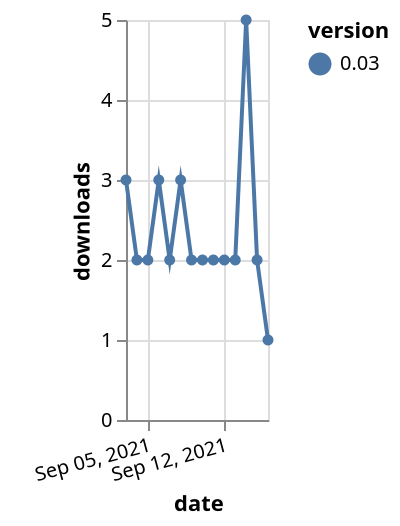 {"$schema": "https://vega.github.io/schema/vega-lite/v5.json", "description": "A simple bar chart with embedded data.", "data": {"values": [{"date": "2021-09-03", "total": 3030, "delta": 3, "version": "0.03"}, {"date": "2021-09-04", "total": 3032, "delta": 2, "version": "0.03"}, {"date": "2021-09-05", "total": 3034, "delta": 2, "version": "0.03"}, {"date": "2021-09-06", "total": 3037, "delta": 3, "version": "0.03"}, {"date": "2021-09-07", "total": 3039, "delta": 2, "version": "0.03"}, {"date": "2021-09-08", "total": 3042, "delta": 3, "version": "0.03"}, {"date": "2021-09-09", "total": 3044, "delta": 2, "version": "0.03"}, {"date": "2021-09-10", "total": 3046, "delta": 2, "version": "0.03"}, {"date": "2021-09-11", "total": 3048, "delta": 2, "version": "0.03"}, {"date": "2021-09-12", "total": 3050, "delta": 2, "version": "0.03"}, {"date": "2021-09-13", "total": 3052, "delta": 2, "version": "0.03"}, {"date": "2021-09-14", "total": 3057, "delta": 5, "version": "0.03"}, {"date": "2021-09-15", "total": 3059, "delta": 2, "version": "0.03"}, {"date": "2021-09-16", "total": 3060, "delta": 1, "version": "0.03"}]}, "width": "container", "mark": {"type": "line", "point": {"filled": true}}, "encoding": {"x": {"field": "date", "type": "temporal", "timeUnit": "yearmonthdate", "title": "date", "axis": {"labelAngle": -15}}, "y": {"field": "delta", "type": "quantitative", "title": "downloads"}, "color": {"field": "version", "type": "nominal"}, "tooltip": {"field": "delta"}}}